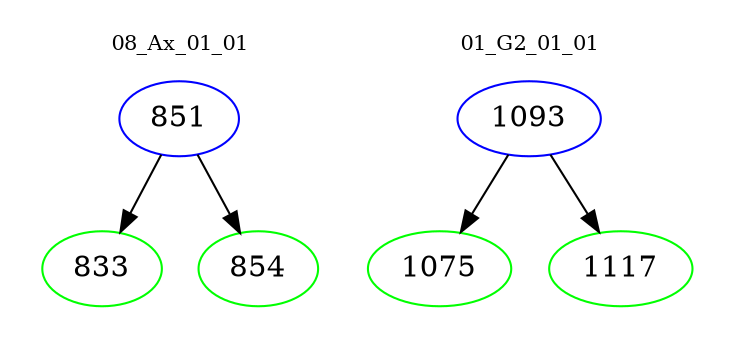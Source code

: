 digraph{
subgraph cluster_0 {
color = white
label = "08_Ax_01_01";
fontsize=10;
T0_851 [label="851", color="blue"]
T0_851 -> T0_833 [color="black"]
T0_833 [label="833", color="green"]
T0_851 -> T0_854 [color="black"]
T0_854 [label="854", color="green"]
}
subgraph cluster_1 {
color = white
label = "01_G2_01_01";
fontsize=10;
T1_1093 [label="1093", color="blue"]
T1_1093 -> T1_1075 [color="black"]
T1_1075 [label="1075", color="green"]
T1_1093 -> T1_1117 [color="black"]
T1_1117 [label="1117", color="green"]
}
}
